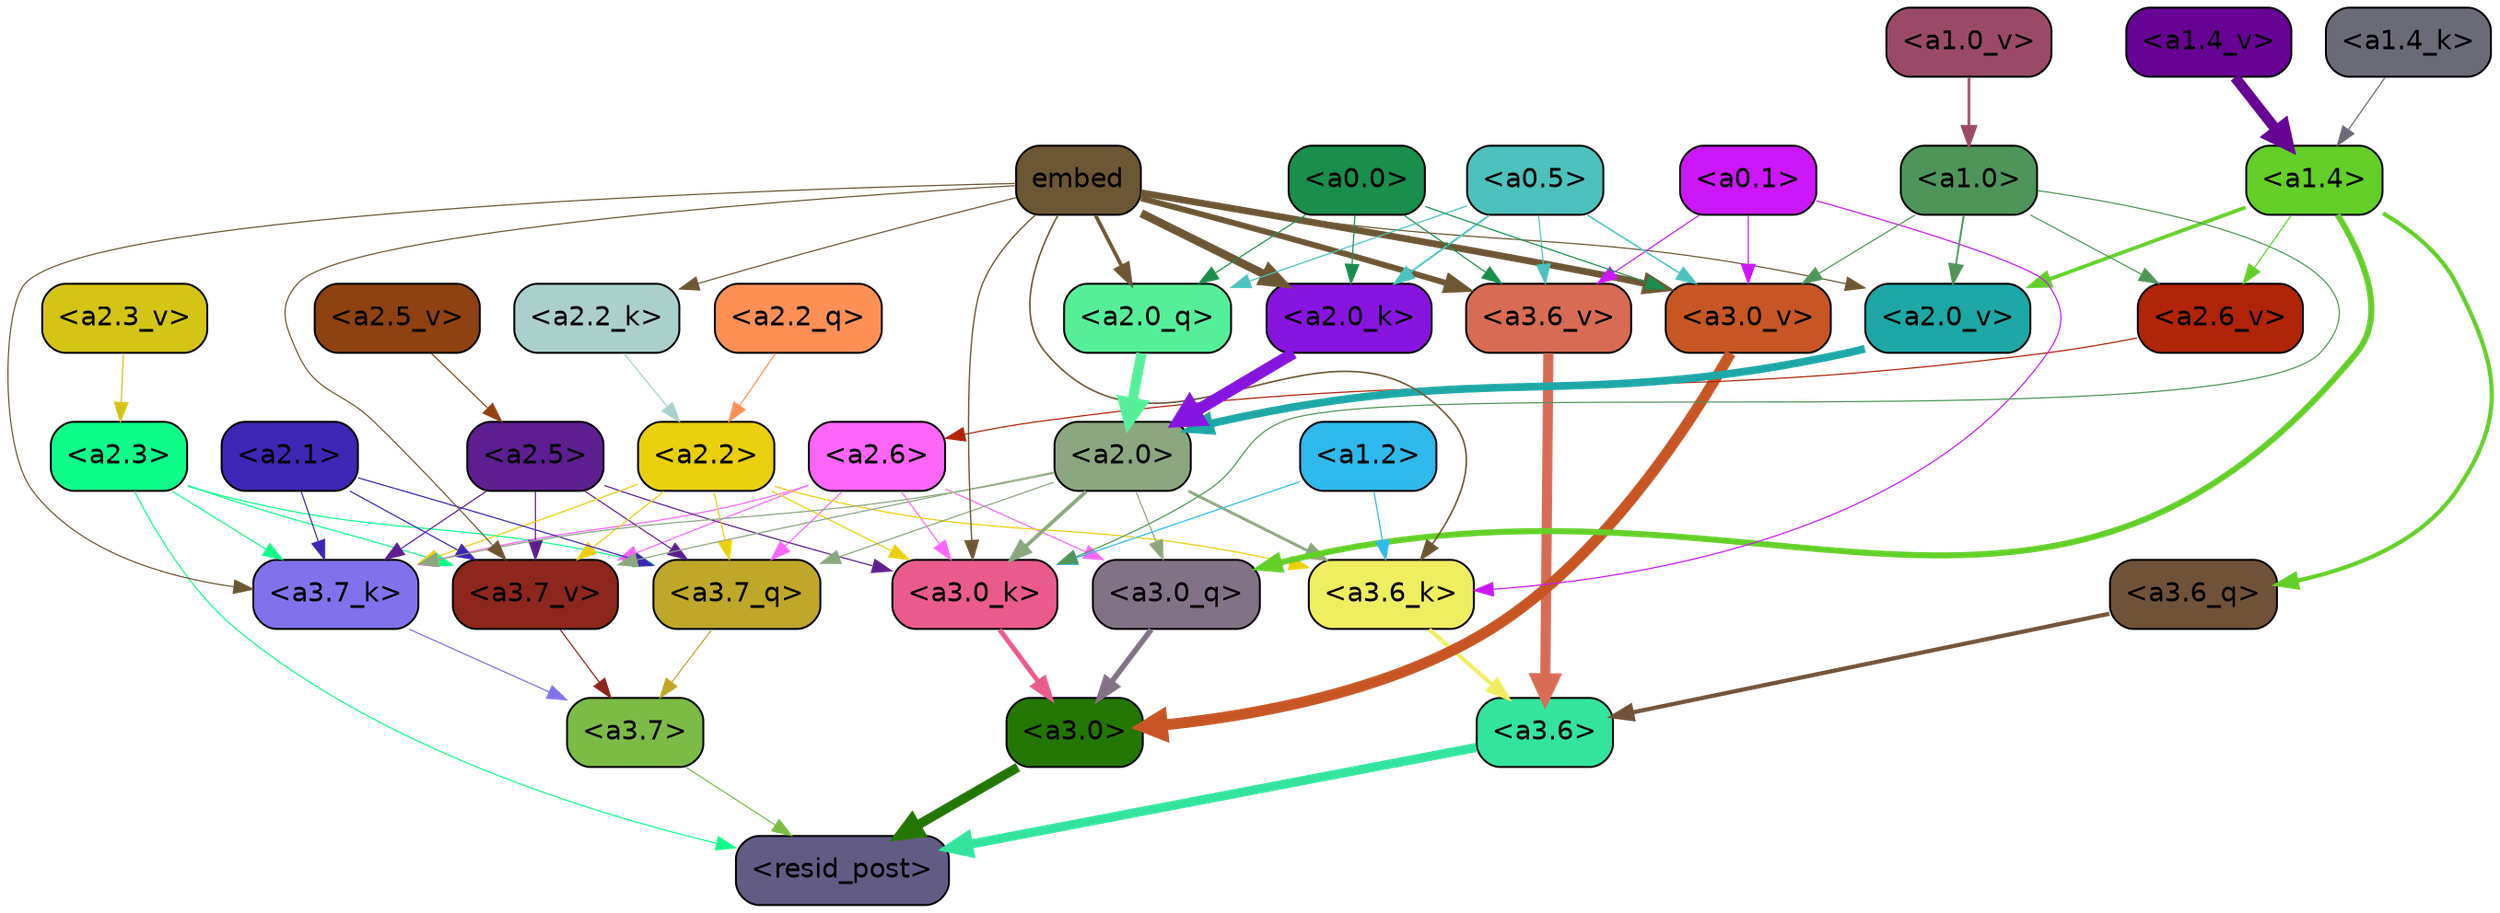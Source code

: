 strict digraph "" {
	graph [bgcolor=transparent,
		layout=dot,
		overlap=false,
		splines=true
	];
	"<a3.7>"	[color=black,
		fillcolor="#7cbb46",
		fontname=Helvetica,
		shape=box,
		style="filled, rounded"];
	"<resid_post>"	[color=black,
		fillcolor="#625c85",
		fontname=Helvetica,
		shape=box,
		style="filled, rounded"];
	"<a3.7>" -> "<resid_post>"	[color="#7cbb46",
		penwidth=0.6];
	"<a3.6>"	[color=black,
		fillcolor="#33e49e",
		fontname=Helvetica,
		shape=box,
		style="filled, rounded"];
	"<a3.6>" -> "<resid_post>"	[color="#33e49e",
		penwidth=4.7534414529800415];
	"<a3.0>"	[color=black,
		fillcolor="#247603",
		fontname=Helvetica,
		shape=box,
		style="filled, rounded"];
	"<a3.0>" -> "<resid_post>"	[color="#247603",
		penwidth=4.898576855659485];
	"<a2.3>"	[color=black,
		fillcolor="#0ffd8a",
		fontname=Helvetica,
		shape=box,
		style="filled, rounded"];
	"<a2.3>" -> "<resid_post>"	[color="#0ffd8a",
		penwidth=0.6];
	"<a3.7_q>"	[color=black,
		fillcolor="#bfa72a",
		fontname=Helvetica,
		shape=box,
		style="filled, rounded"];
	"<a2.3>" -> "<a3.7_q>"	[color="#0ffd8a",
		penwidth=0.6];
	"<a3.7_k>"	[color=black,
		fillcolor="#8172ec",
		fontname=Helvetica,
		shape=box,
		style="filled, rounded"];
	"<a2.3>" -> "<a3.7_k>"	[color="#0ffd8a",
		penwidth=0.6];
	"<a3.7_v>"	[color=black,
		fillcolor="#8d261c",
		fontname=Helvetica,
		shape=box,
		style="filled, rounded"];
	"<a2.3>" -> "<a3.7_v>"	[color="#0ffd8a",
		penwidth=0.6];
	"<a3.7_q>" -> "<a3.7>"	[color="#bfa72a",
		penwidth=0.6];
	"<a3.6_q>"	[color=black,
		fillcolor="#705239",
		fontname=Helvetica,
		shape=box,
		style="filled, rounded"];
	"<a3.6_q>" -> "<a3.6>"	[color="#705239",
		penwidth=2.160832464694977];
	"<a3.0_q>"	[color=black,
		fillcolor="#827285",
		fontname=Helvetica,
		shape=box,
		style="filled, rounded"];
	"<a3.0_q>" -> "<a3.0>"	[color="#827285",
		penwidth=2.870753765106201];
	"<a3.7_k>" -> "<a3.7>"	[color="#8172ec",
		penwidth=0.6];
	"<a3.6_k>"	[color=black,
		fillcolor="#efed60",
		fontname=Helvetica,
		shape=box,
		style="filled, rounded"];
	"<a3.6_k>" -> "<a3.6>"	[color="#efed60",
		penwidth=2.13908451795578];
	"<a3.0_k>"	[color=black,
		fillcolor="#e95b8c",
		fontname=Helvetica,
		shape=box,
		style="filled, rounded"];
	"<a3.0_k>" -> "<a3.0>"	[color="#e95b8c",
		penwidth=2.520303964614868];
	"<a3.7_v>" -> "<a3.7>"	[color="#8d261c",
		penwidth=0.6];
	"<a3.6_v>"	[color=black,
		fillcolor="#d86b54",
		fontname=Helvetica,
		shape=box,
		style="filled, rounded"];
	"<a3.6_v>" -> "<a3.6>"	[color="#d86b54",
		penwidth=5.297133803367615];
	"<a3.0_v>"	[color=black,
		fillcolor="#c75624",
		fontname=Helvetica,
		shape=box,
		style="filled, rounded"];
	"<a3.0_v>" -> "<a3.0>"	[color="#c75624",
		penwidth=5.680712580680847];
	"<a2.6>"	[color=black,
		fillcolor="#fb66f9",
		fontname=Helvetica,
		shape=box,
		style="filled, rounded"];
	"<a2.6>" -> "<a3.7_q>"	[color="#fb66f9",
		penwidth=0.6];
	"<a2.6>" -> "<a3.0_q>"	[color="#fb66f9",
		penwidth=0.6];
	"<a2.6>" -> "<a3.7_k>"	[color="#fb66f9",
		penwidth=0.6];
	"<a2.6>" -> "<a3.0_k>"	[color="#fb66f9",
		penwidth=0.6];
	"<a2.6>" -> "<a3.7_v>"	[color="#fb66f9",
		penwidth=0.6];
	"<a2.5>"	[color=black,
		fillcolor="#5d1e90",
		fontname=Helvetica,
		shape=box,
		style="filled, rounded"];
	"<a2.5>" -> "<a3.7_q>"	[color="#5d1e90",
		penwidth=0.6];
	"<a2.5>" -> "<a3.7_k>"	[color="#5d1e90",
		penwidth=0.6];
	"<a2.5>" -> "<a3.0_k>"	[color="#5d1e90",
		penwidth=0.6];
	"<a2.5>" -> "<a3.7_v>"	[color="#5d1e90",
		penwidth=0.6];
	"<a2.2>"	[color=black,
		fillcolor="#e9cf0c",
		fontname=Helvetica,
		shape=box,
		style="filled, rounded"];
	"<a2.2>" -> "<a3.7_q>"	[color="#e9cf0c",
		penwidth=0.6];
	"<a2.2>" -> "<a3.7_k>"	[color="#e9cf0c",
		penwidth=0.6];
	"<a2.2>" -> "<a3.6_k>"	[color="#e9cf0c",
		penwidth=0.6];
	"<a2.2>" -> "<a3.0_k>"	[color="#e9cf0c",
		penwidth=0.6];
	"<a2.2>" -> "<a3.7_v>"	[color="#e9cf0c",
		penwidth=0.6];
	"<a2.1>"	[color=black,
		fillcolor="#3e26b4",
		fontname=Helvetica,
		shape=box,
		style="filled, rounded"];
	"<a2.1>" -> "<a3.7_q>"	[color="#3e26b4",
		penwidth=0.6];
	"<a2.1>" -> "<a3.7_k>"	[color="#3e26b4",
		penwidth=0.6];
	"<a2.1>" -> "<a3.7_v>"	[color="#3e26b4",
		penwidth=0.6];
	"<a2.0>"	[color=black,
		fillcolor="#8ca67f",
		fontname=Helvetica,
		shape=box,
		style="filled, rounded"];
	"<a2.0>" -> "<a3.7_q>"	[color="#8ca67f",
		penwidth=0.6];
	"<a2.0>" -> "<a3.0_q>"	[color="#8ca67f",
		penwidth=0.6];
	"<a2.0>" -> "<a3.7_k>"	[color="#8ca67f",
		penwidth=0.6];
	"<a2.0>" -> "<a3.6_k>"	[color="#8ca67f",
		penwidth=1.4807794839143753];
	"<a2.0>" -> "<a3.0_k>"	[color="#8ca67f",
		penwidth=1.9436544477939606];
	"<a2.0>" -> "<a3.7_v>"	[color="#8ca67f",
		penwidth=0.6];
	"<a1.4>"	[color=black,
		fillcolor="#63cf28",
		fontname=Helvetica,
		shape=box,
		style="filled, rounded"];
	"<a1.4>" -> "<a3.6_q>"	[color="#63cf28",
		penwidth=2.1635248363018036];
	"<a1.4>" -> "<a3.0_q>"	[color="#63cf28",
		penwidth=3.1362746953964233];
	"<a2.6_v>"	[color=black,
		fillcolor="#b02407",
		fontname=Helvetica,
		shape=box,
		style="filled, rounded"];
	"<a1.4>" -> "<a2.6_v>"	[color="#63cf28",
		penwidth=0.6];
	"<a2.0_v>"	[color=black,
		fillcolor="#1da7a6",
		fontname=Helvetica,
		shape=box,
		style="filled, rounded"];
	"<a1.4>" -> "<a2.0_v>"	[color="#63cf28",
		penwidth=1.9271827340126038];
	embed	[color=black,
		fillcolor="#6c5734",
		fontname=Helvetica,
		shape=box,
		style="filled, rounded"];
	embed -> "<a3.7_k>"	[color="#6c5734",
		penwidth=0.6];
	embed -> "<a3.6_k>"	[color="#6c5734",
		penwidth=0.8202246725559235];
	embed -> "<a3.0_k>"	[color="#6c5734",
		penwidth=0.6771316379308701];
	embed -> "<a3.7_v>"	[color="#6c5734",
		penwidth=0.6];
	embed -> "<a3.6_v>"	[color="#6c5734",
		penwidth=3.067279100418091];
	embed -> "<a3.0_v>"	[color="#6c5734",
		penwidth=3.5202720761299133];
	"<a2.0_q>"	[color=black,
		fillcolor="#56ef99",
		fontname=Helvetica,
		shape=box,
		style="filled, rounded"];
	embed -> "<a2.0_q>"	[color="#6c5734",
		penwidth=1.9194039106369019];
	"<a2.2_k>"	[color=black,
		fillcolor="#abd0cc",
		fontname=Helvetica,
		shape=box,
		style="filled, rounded"];
	embed -> "<a2.2_k>"	[color="#6c5734",
		penwidth=0.6];
	"<a2.0_k>"	[color=black,
		fillcolor="#8715e0",
		fontname=Helvetica,
		shape=box,
		style="filled, rounded"];
	embed -> "<a2.0_k>"	[color="#6c5734",
		penwidth=4.28515887260437];
	embed -> "<a2.0_v>"	[color="#6c5734",
		penwidth=0.6];
	"<a1.2>"	[color=black,
		fillcolor="#2ebaed",
		fontname=Helvetica,
		shape=box,
		style="filled, rounded"];
	"<a1.2>" -> "<a3.6_k>"	[color="#2ebaed",
		penwidth=0.6];
	"<a1.2>" -> "<a3.0_k>"	[color="#2ebaed",
		penwidth=0.6];
	"<a0.1>"	[color=black,
		fillcolor="#cb17f9",
		fontname=Helvetica,
		shape=box,
		style="filled, rounded"];
	"<a0.1>" -> "<a3.6_k>"	[color="#cb17f9",
		penwidth=0.6];
	"<a0.1>" -> "<a3.6_v>"	[color="#cb17f9",
		penwidth=0.6];
	"<a0.1>" -> "<a3.0_v>"	[color="#cb17f9",
		penwidth=0.6];
	"<a1.0>"	[color=black,
		fillcolor="#4f9559",
		fontname=Helvetica,
		shape=box,
		style="filled, rounded"];
	"<a1.0>" -> "<a3.0_k>"	[color="#4f9559",
		penwidth=0.6];
	"<a1.0>" -> "<a3.0_v>"	[color="#4f9559",
		penwidth=0.6];
	"<a1.0>" -> "<a2.6_v>"	[color="#4f9559",
		penwidth=0.6];
	"<a1.0>" -> "<a2.0_v>"	[color="#4f9559",
		penwidth=0.9754131138324738];
	"<a0.5>"	[color=black,
		fillcolor="#4cc1bd",
		fontname=Helvetica,
		shape=box,
		style="filled, rounded"];
	"<a0.5>" -> "<a3.6_v>"	[color="#4cc1bd",
		penwidth=0.6];
	"<a0.5>" -> "<a3.0_v>"	[color="#4cc1bd",
		penwidth=0.764040544629097];
	"<a0.5>" -> "<a2.0_q>"	[color="#4cc1bd",
		penwidth=0.6];
	"<a0.5>" -> "<a2.0_k>"	[color="#4cc1bd",
		penwidth=0.9763890504837036];
	"<a0.0>"	[color=black,
		fillcolor="#198e4d",
		fontname=Helvetica,
		shape=box,
		style="filled, rounded"];
	"<a0.0>" -> "<a3.6_v>"	[color="#198e4d",
		penwidth=0.6];
	"<a0.0>" -> "<a3.0_v>"	[color="#198e4d",
		penwidth=0.6];
	"<a0.0>" -> "<a2.0_q>"	[color="#198e4d",
		penwidth=0.6];
	"<a0.0>" -> "<a2.0_k>"	[color="#198e4d",
		penwidth=0.6];
	"<a2.2_q>"	[color=black,
		fillcolor="#fe9056",
		fontname=Helvetica,
		shape=box,
		style="filled, rounded"];
	"<a2.2_q>" -> "<a2.2>"	[color="#fe9056",
		penwidth=0.6];
	"<a2.0_q>" -> "<a2.0>"	[color="#56ef99",
		penwidth=5.313405752182007];
	"<a2.2_k>" -> "<a2.2>"	[color="#abd0cc",
		penwidth=0.6];
	"<a2.0_k>" -> "<a2.0>"	[color="#8715e0",
		penwidth=6.029795527458191];
	"<a2.6_v>" -> "<a2.6>"	[color="#b02407",
		penwidth=0.6];
	"<a2.5_v>"	[color=black,
		fillcolor="#8e4211",
		fontname=Helvetica,
		shape=box,
		style="filled, rounded"];
	"<a2.5_v>" -> "<a2.5>"	[color="#8e4211",
		penwidth=0.6];
	"<a2.3_v>"	[color=black,
		fillcolor="#d4c416",
		fontname=Helvetica,
		shape=box,
		style="filled, rounded"];
	"<a2.3_v>" -> "<a2.3>"	[color="#d4c416",
		penwidth=0.6];
	"<a2.0_v>" -> "<a2.0>"	[color="#1da7a6",
		penwidth=4.041402816772461];
	"<a1.4_k>"	[color=black,
		fillcolor="#6a6b77",
		fontname=Helvetica,
		shape=box,
		style="filled, rounded"];
	"<a1.4_k>" -> "<a1.4>"	[color="#6a6b77",
		penwidth=0.6];
	"<a1.4_v>"	[color=black,
		fillcolor="#670294",
		fontname=Helvetica,
		shape=box,
		style="filled, rounded"];
	"<a1.4_v>" -> "<a1.4>"	[color="#670294",
		penwidth=5.515027642250061];
	"<a1.0_v>"	[color=black,
		fillcolor="#9a4a67",
		fontname=Helvetica,
		shape=box,
		style="filled, rounded"];
	"<a1.0_v>" -> "<a1.0>"	[color="#9a4a67",
		penwidth=1.4252789914608002];
}
